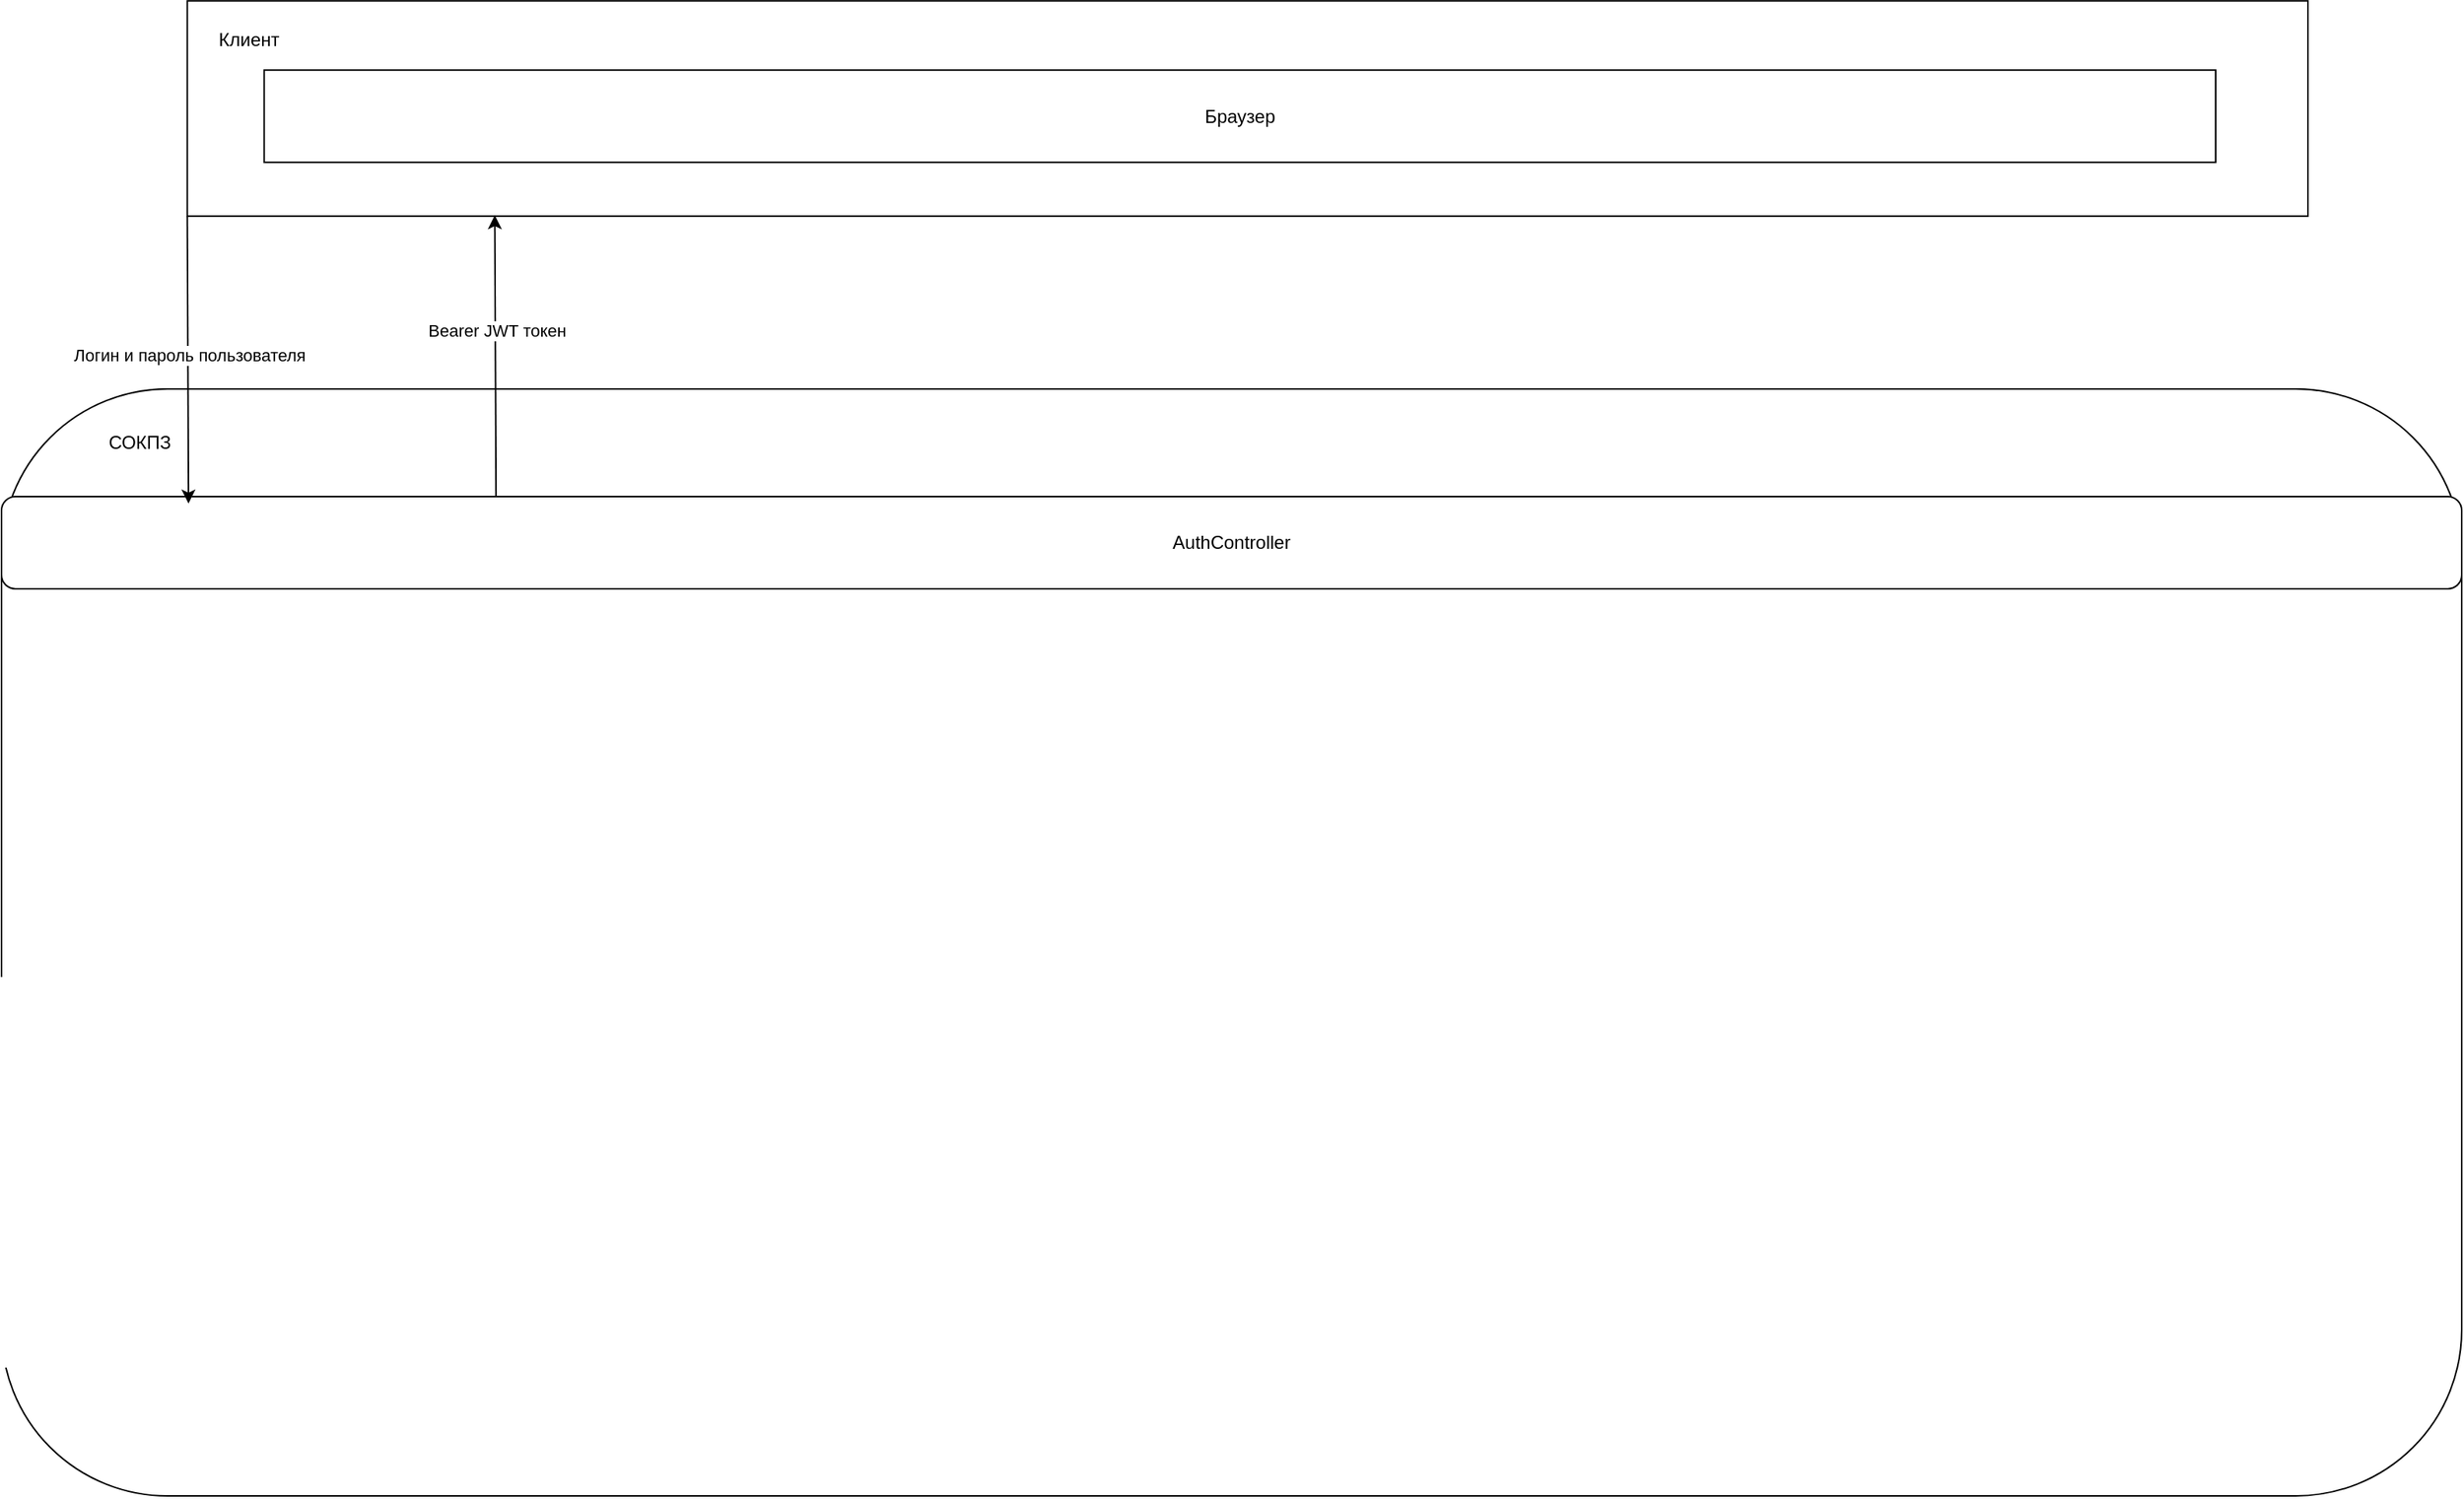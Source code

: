 <mxfile version="26.2.14">
  <diagram name="Страница — 1" id="3k-et3VgY58l7WNsQpXR">
    <mxGraphModel dx="2431" dy="2467" grid="1" gridSize="10" guides="1" tooltips="1" connect="1" arrows="1" fold="1" page="1" pageScale="1" pageWidth="827" pageHeight="1169" math="0" shadow="0">
      <root>
        <mxCell id="0" />
        <mxCell id="1" parent="0" />
        <mxCell id="zDoKrVjuPMrEhkjUpRzR-1" value="" style="rounded=0;whiteSpace=wrap;html=1;align=left;" vertex="1" parent="1">
          <mxGeometry x="280.8" y="-12.4" width="1379.2" height="140" as="geometry" />
        </mxCell>
        <mxCell id="zDoKrVjuPMrEhkjUpRzR-2" value="Клиент" style="text;html=1;align=center;verticalAlign=middle;whiteSpace=wrap;rounded=0;" vertex="1" parent="1">
          <mxGeometry x="290.8" y="-2.4" width="60" height="30" as="geometry" />
        </mxCell>
        <mxCell id="zDoKrVjuPMrEhkjUpRzR-3" value="Браузер" style="rounded=0;whiteSpace=wrap;html=1;" vertex="1" parent="1">
          <mxGeometry x="330.8" y="32.6" width="1269.2" height="60" as="geometry" />
        </mxCell>
        <mxCell id="zDoKrVjuPMrEhkjUpRzR-4" value="" style="rounded=1;whiteSpace=wrap;html=1;" vertex="1" parent="1">
          <mxGeometry x="160" y="240" width="1600" height="720" as="geometry" />
        </mxCell>
        <mxCell id="zDoKrVjuPMrEhkjUpRzR-5" value="СОКПЗ" style="text;html=1;align=center;verticalAlign=middle;whiteSpace=wrap;rounded=0;" vertex="1" parent="1">
          <mxGeometry x="220" y="260" width="60" height="30" as="geometry" />
        </mxCell>
        <mxCell id="zDoKrVjuPMrEhkjUpRzR-6" value="AuthController" style="rounded=1;whiteSpace=wrap;html=1;" vertex="1" parent="1">
          <mxGeometry x="160" y="310" width="1600" height="60" as="geometry" />
        </mxCell>
        <mxCell id="zDoKrVjuPMrEhkjUpRzR-9" value="" style="endArrow=classic;html=1;rounded=0;exitX=0;exitY=1;exitDx=0;exitDy=0;entryX=0.076;entryY=0.075;entryDx=0;entryDy=0;entryPerimeter=0;" edge="1" parent="1" source="zDoKrVjuPMrEhkjUpRzR-1" target="zDoKrVjuPMrEhkjUpRzR-6">
          <mxGeometry width="50" height="50" relative="1" as="geometry">
            <mxPoint x="250.8" y="427.6" as="sourcePoint" />
            <mxPoint x="280.0" y="307.72" as="targetPoint" />
          </mxGeometry>
        </mxCell>
        <mxCell id="zDoKrVjuPMrEhkjUpRzR-10" value="Логин и пароль пользователя" style="edgeLabel;html=1;align=center;verticalAlign=middle;resizable=0;points=[];" vertex="1" connectable="0" parent="zDoKrVjuPMrEhkjUpRzR-9">
          <mxGeometry x="-0.029" y="1" relative="1" as="geometry">
            <mxPoint as="offset" />
          </mxGeometry>
        </mxCell>
        <mxCell id="zDoKrVjuPMrEhkjUpRzR-16" value="" style="endArrow=classic;html=1;rounded=0;exitX=0.563;exitY=0.04;exitDx=0;exitDy=0;exitPerimeter=0;entryX=0.145;entryY=0.996;entryDx=0;entryDy=0;entryPerimeter=0;" edge="1" parent="1" target="zDoKrVjuPMrEhkjUpRzR-1">
          <mxGeometry width="50" height="50" relative="1" as="geometry">
            <mxPoint x="481.6" y="310.0" as="sourcePoint" />
            <mxPoint x="1660" y="128" as="targetPoint" />
          </mxGeometry>
        </mxCell>
        <mxCell id="zDoKrVjuPMrEhkjUpRzR-17" value="Bearer JWT токен" style="edgeLabel;html=1;align=center;verticalAlign=middle;resizable=0;points=[];" vertex="1" connectable="0" parent="zDoKrVjuPMrEhkjUpRzR-16">
          <mxGeometry x="0.178" y="-1" relative="1" as="geometry">
            <mxPoint as="offset" />
          </mxGeometry>
        </mxCell>
      </root>
    </mxGraphModel>
  </diagram>
</mxfile>
